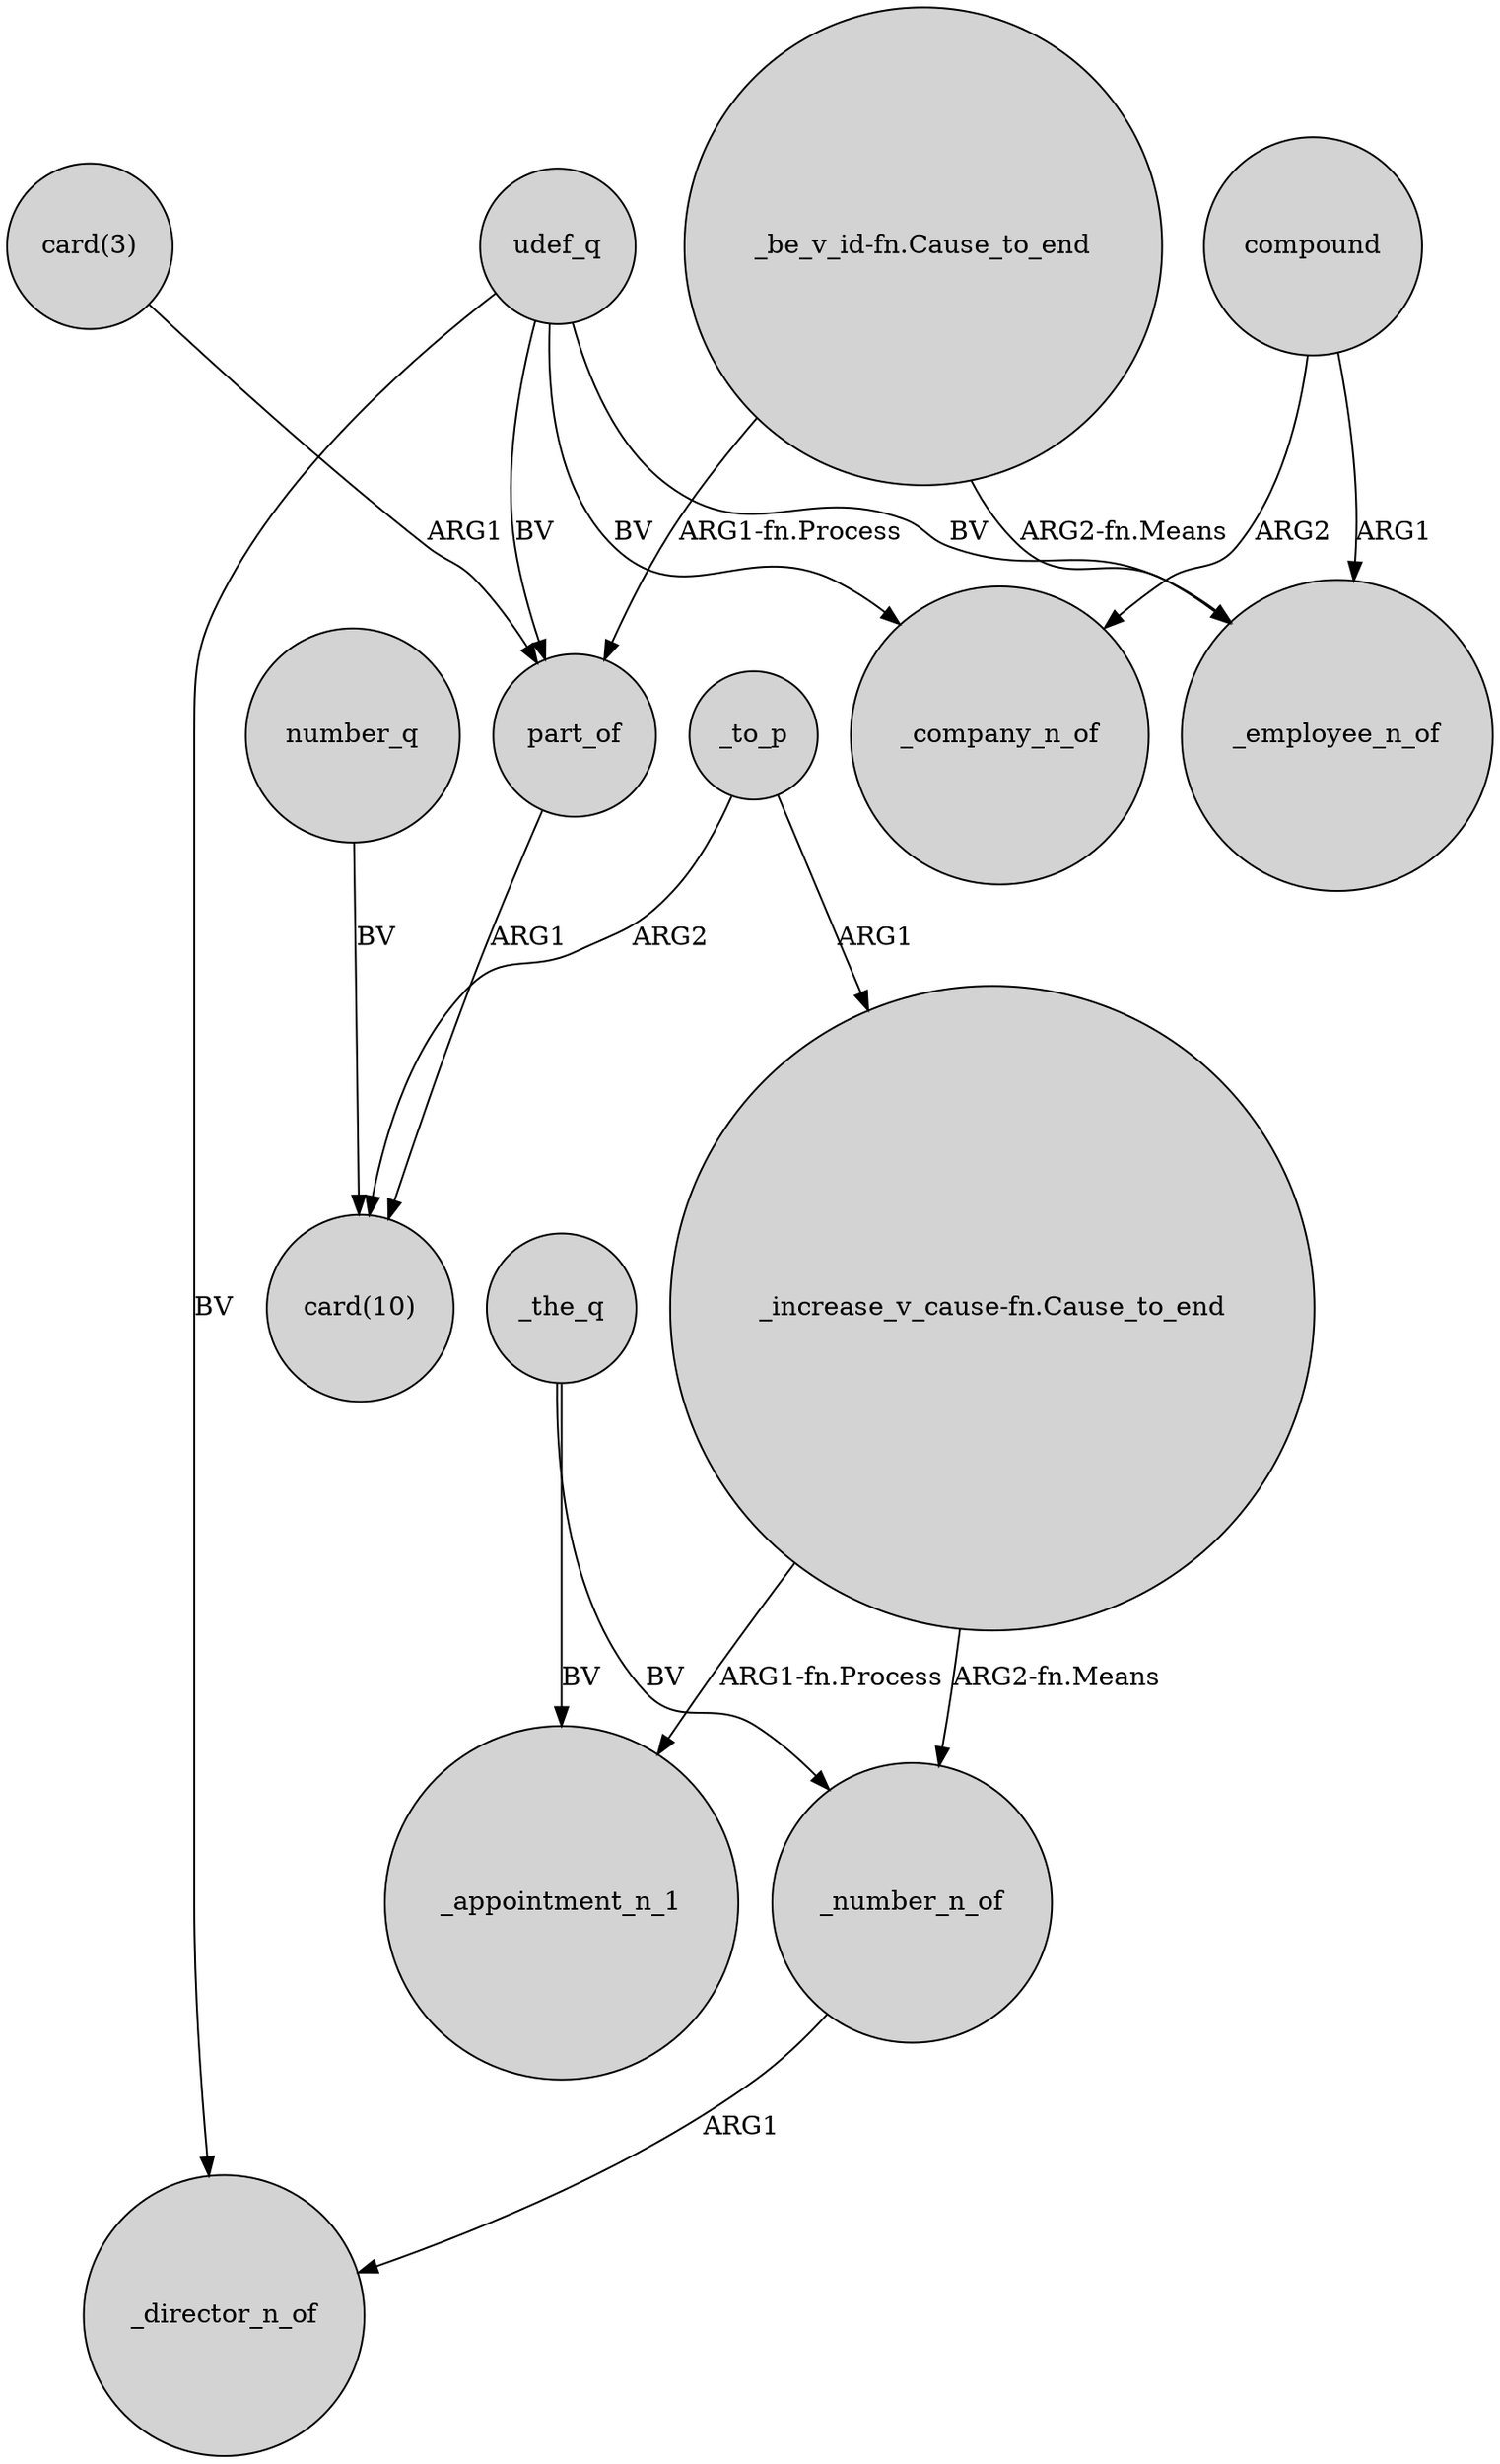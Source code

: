 digraph {
	node [shape=circle style=filled]
	"card(3)" -> part_of [label=ARG1]
	udef_q -> _director_n_of [label=BV]
	"_increase_v_cause-fn.Cause_to_end" -> _number_n_of [label="ARG2-fn.Means"]
	number_q -> "card(10)" [label=BV]
	_number_n_of -> _director_n_of [label=ARG1]
	"_be_v_id-fn.Cause_to_end" -> part_of [label="ARG1-fn.Process"]
	udef_q -> _company_n_of [label=BV]
	_the_q -> _number_n_of [label=BV]
	compound -> _company_n_of [label=ARG2]
	"_increase_v_cause-fn.Cause_to_end" -> _appointment_n_1 [label="ARG1-fn.Process"]
	udef_q -> part_of [label=BV]
	udef_q -> _employee_n_of [label=BV]
	_the_q -> _appointment_n_1 [label=BV]
	compound -> _employee_n_of [label=ARG1]
	"_be_v_id-fn.Cause_to_end" -> _employee_n_of [label="ARG2-fn.Means"]
	_to_p -> "card(10)" [label=ARG2]
	_to_p -> "_increase_v_cause-fn.Cause_to_end" [label=ARG1]
	part_of -> "card(10)" [label=ARG1]
}
